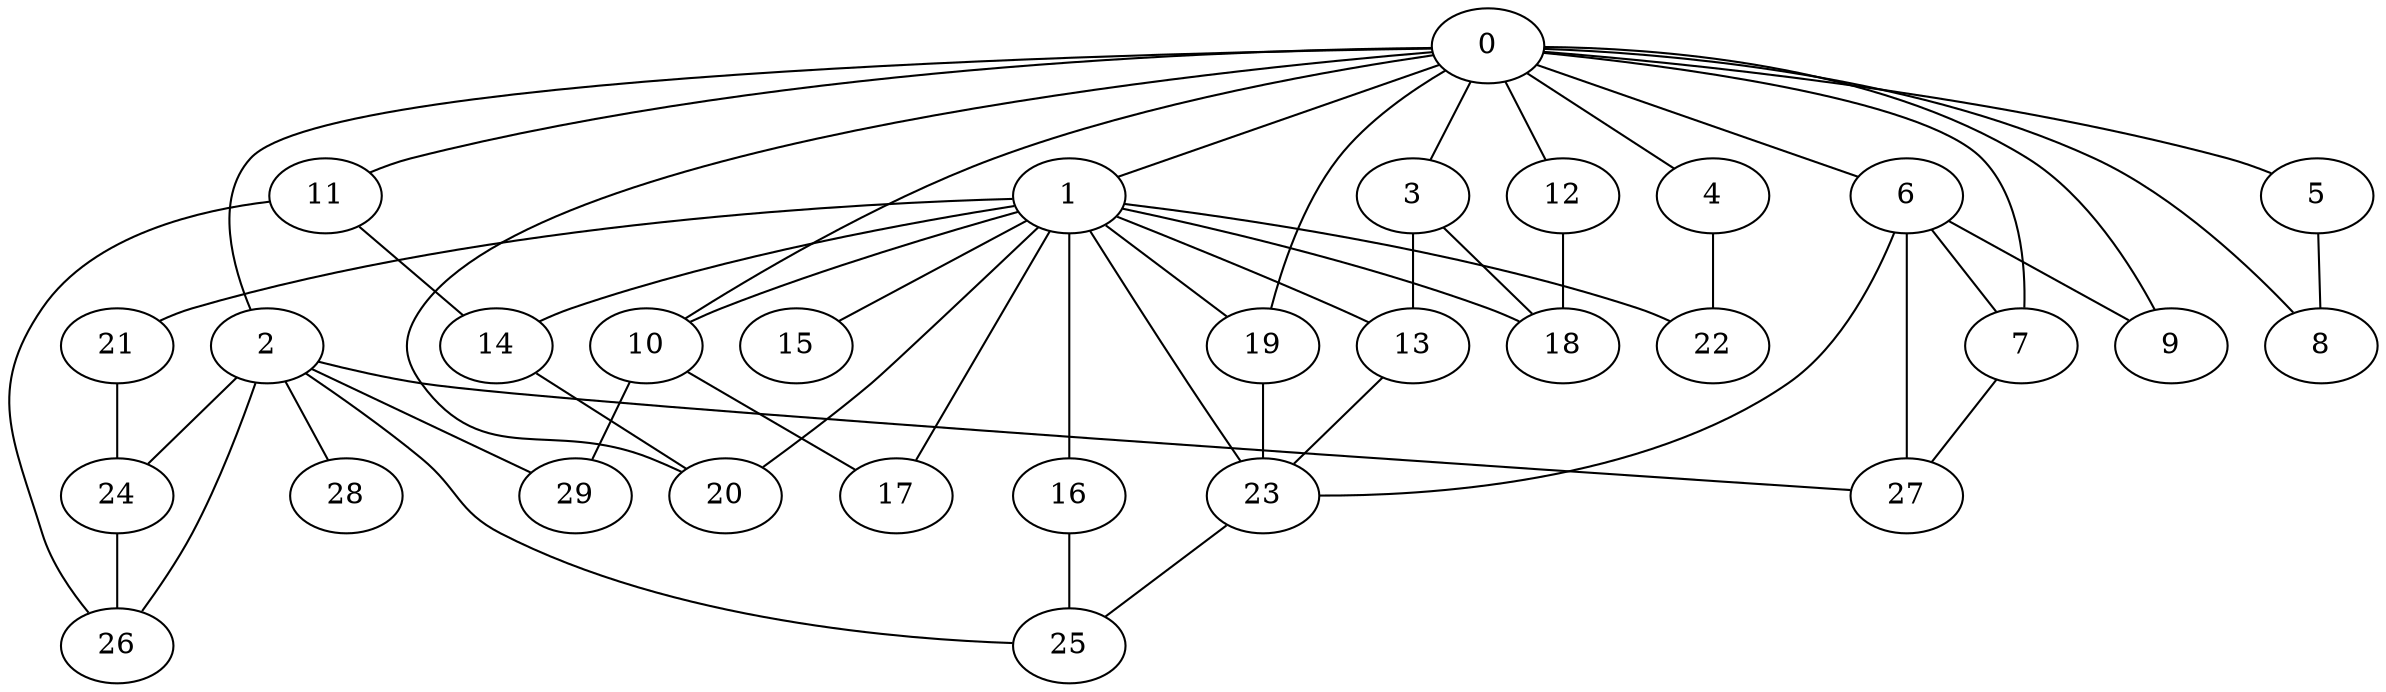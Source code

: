 
graph graphname {
    0 -- 1
0 -- 2
0 -- 3
0 -- 4
0 -- 5
0 -- 6
0 -- 7
0 -- 8
0 -- 9
0 -- 10
0 -- 11
0 -- 12
0 -- 20
0 -- 19
1 -- 13
1 -- 14
1 -- 15
1 -- 16
1 -- 17
1 -- 18
1 -- 19
1 -- 20
1 -- 21
1 -- 22
1 -- 23
1 -- 10
2 -- 24
2 -- 25
2 -- 26
2 -- 27
2 -- 28
2 -- 29
3 -- 13
3 -- 18
4 -- 22
5 -- 8
6 -- 9
6 -- 7
6 -- 23
6 -- 27
7 -- 27
10 -- 17
10 -- 29
11 -- 14
11 -- 26
12 -- 18
13 -- 23
14 -- 20
16 -- 25
19 -- 23
21 -- 24
23 -- 25
24 -- 26

}
